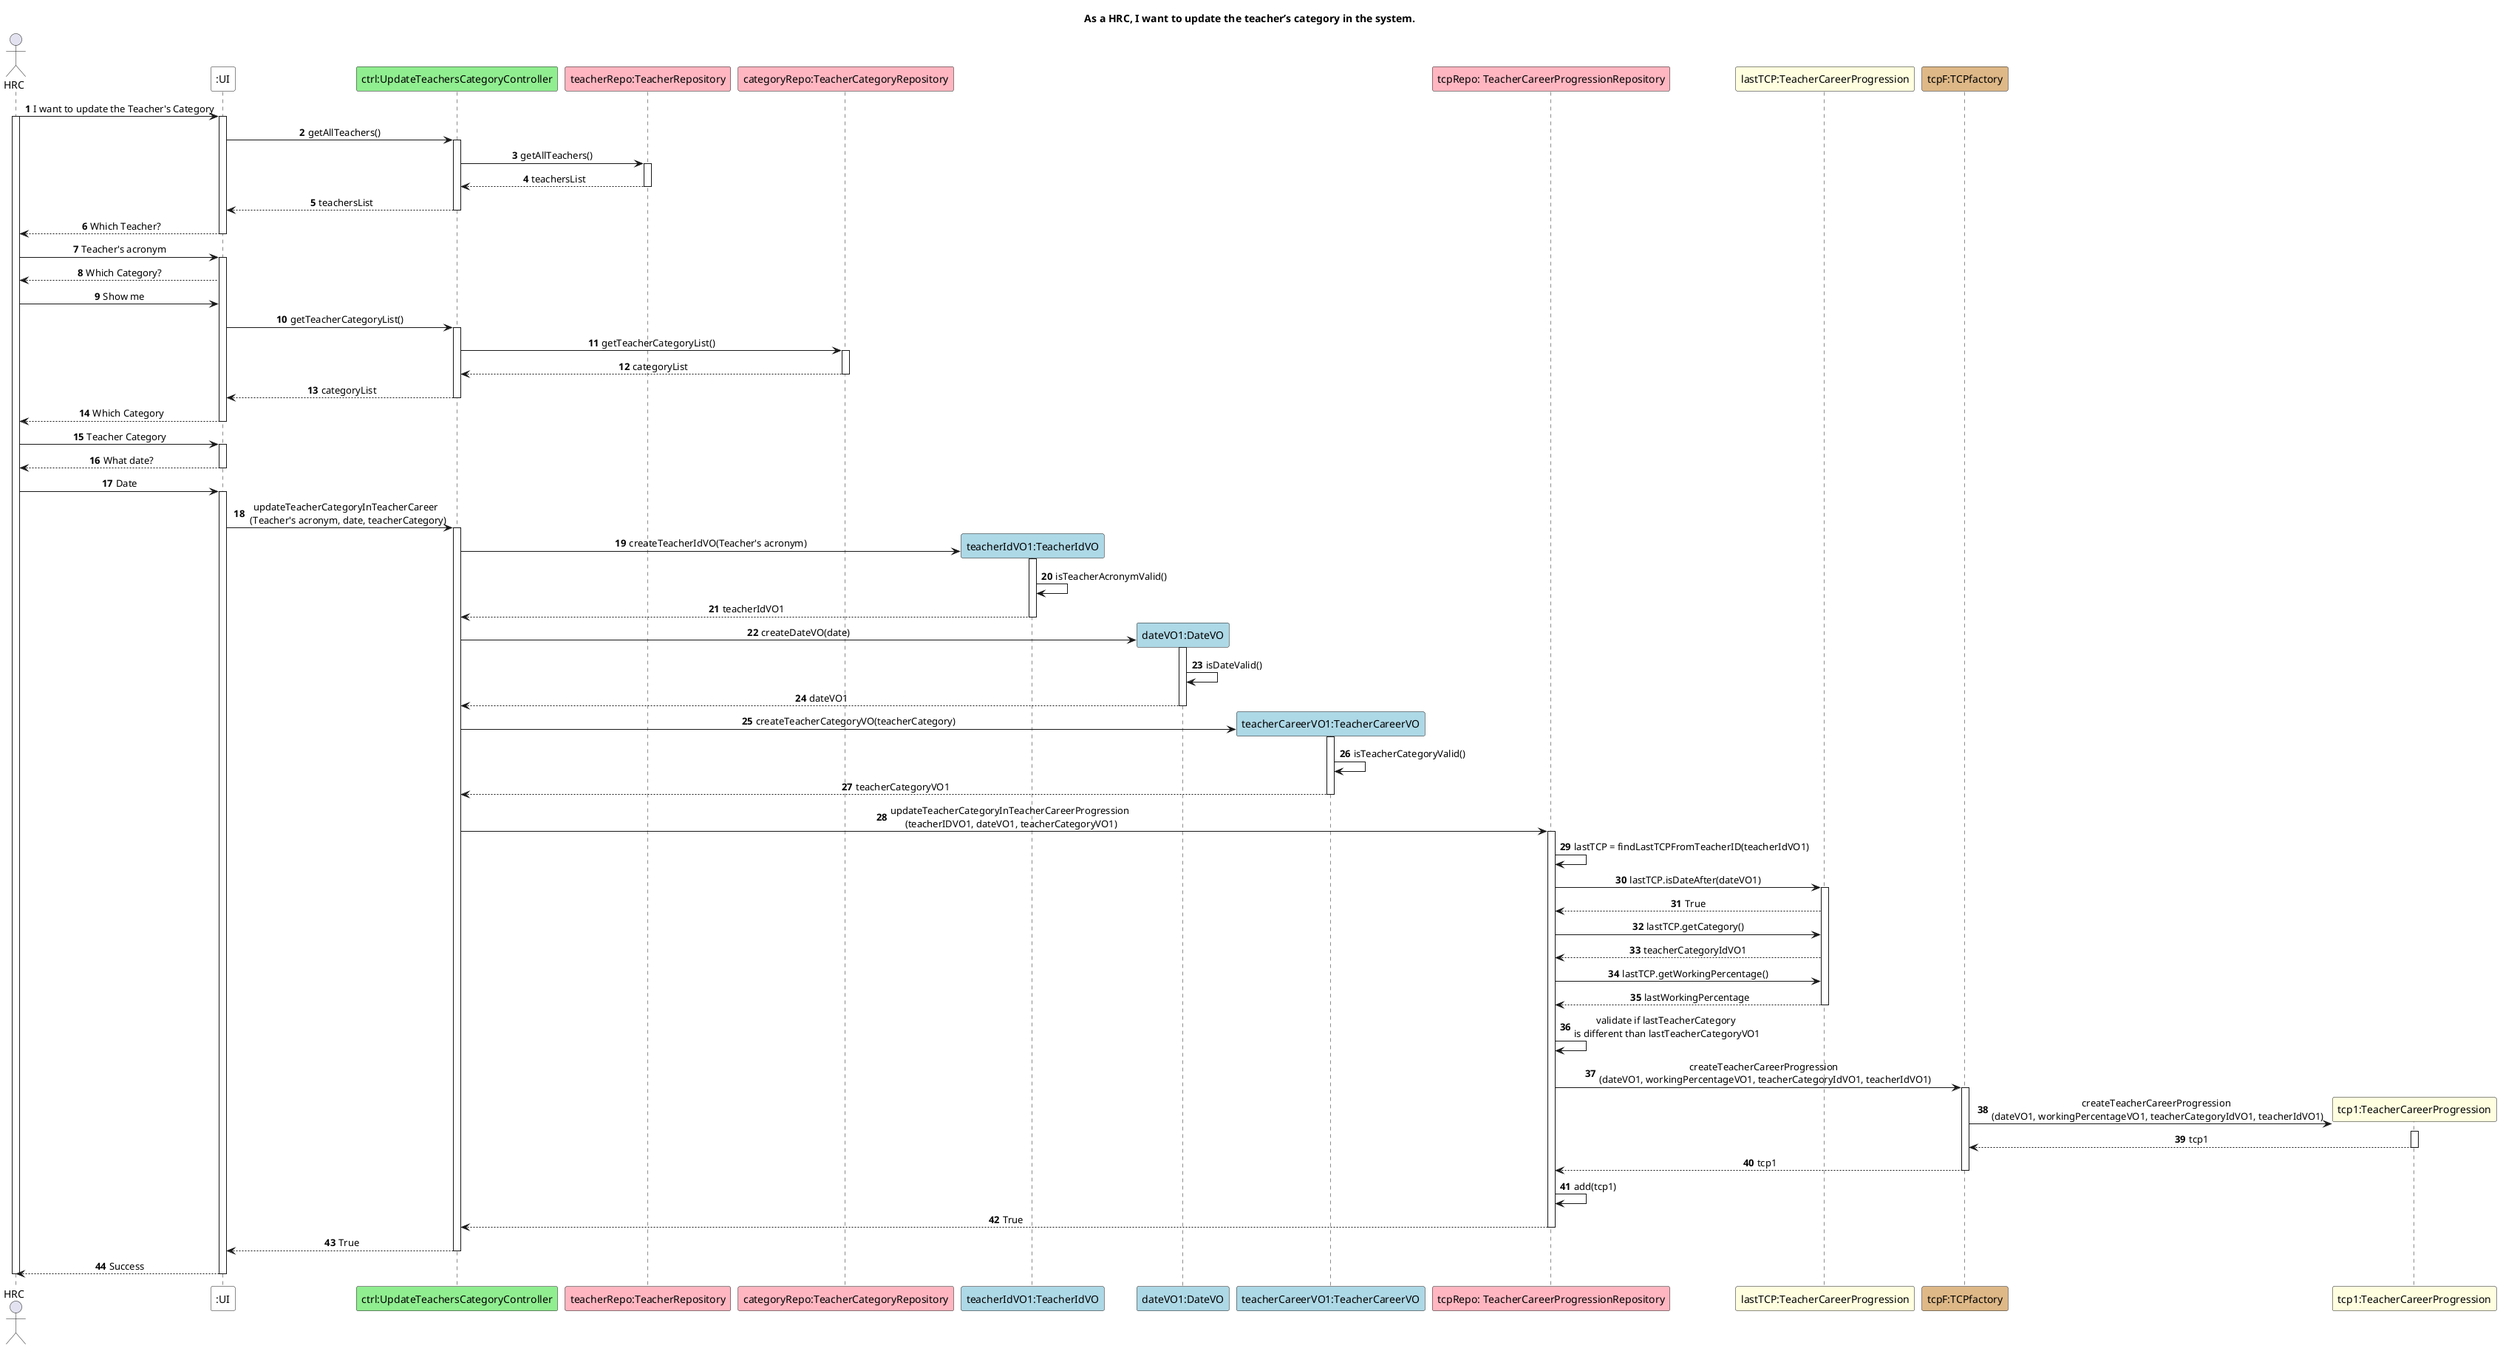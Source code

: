 @startuml
skinparam sequenceMessageAlign center
autonumber
title: As a HRC, I want to update the teacher’s category in the system.

actor HRC
participant ":UI" as UI #white
participant "ctrl:UpdateTeachersCategoryController" as Controller #lightgreen
participant "teacherRepo:TeacherRepository" as TRepo #lightpink
participant "categoryRepo:TeacherCategoryRepository" as TCRepo #lightpink
participant "teacherIdVO1:TeacherIdVO" as teacherIdVO1 #lightblue
participant "dateVO1:DateVO" as dateVO1 #lightblue
participant "teacherCareerVO1:TeacherCareerVO" as tcVO1 #lightblue
participant "tcpRepo: TeacherCareerProgressionRepository" as TCPRepo #lightpink
participant "lastTCP:TeacherCareerProgression" as TCP #lightyellow
participant "tcpF:TCPfactory" as TCPf #burlywood
participant "tcp1:TeacherCareerProgression" as TCP1 #lightyellow

HRC -> UI : I want to update the Teacher's Category
activate HRC
activate UI
UI -> Controller : getAllTeachers()
activate Controller
Controller -> TRepo : getAllTeachers()
activate TRepo
TRepo --> Controller : teachersList
deactivate TRepo
Controller --> UI : teachersList
deactivate Controller
UI --> HRC : Which Teacher?
deactivate UI
HRC -> UI : Teacher's acronym
activate UI
UI --> HRC : Which Category?
HRC -> UI : Show me
UI -> Controller : getTeacherCategoryList()
activate Controller
Controller -> TCRepo : getTeacherCategoryList()
activate TCRepo
TCRepo --> Controller : categoryList
deactivate TCRepo
Controller --> UI : categoryList
deactivate Controller
UI --> HRC : Which Category
deactivate UI
HRC -> UI : Teacher Category
activate UI
UI --> HRC : What date?
deactivate UI
HRC -> UI : Date
activate UI
UI -> Controller : updateTeacherCategoryInTeacherCareer \n (Teacher's acronym, date, teacherCategory)
activate Controller

Controller -> teacherIdVO1** : createTeacherIdVO(Teacher's acronym)
activate teacherIdVO1
teacherIdVO1 -> teacherIdVO1 : isTeacherAcronymValid()
teacherIdVO1 --> Controller : teacherIdVO1
deactivate teacherIdVO1

Controller -> dateVO1** : createDateVO(date)
activate dateVO1
dateVO1 -> dateVO1 : isDateValid()
dateVO1 --> Controller : dateVO1
deactivate dateVO1

Controller -> tcVO1** : createTeacherCategoryVO(teacherCategory)
activate tcVO1
tcVO1 -> tcVO1 : isTeacherCategoryValid()
tcVO1 --> Controller : teacherCategoryVO1
deactivate tcVO1

Controller -> TCPRepo : updateTeacherCategoryInTeacherCareerProgression \n(teacherIDVO1, dateVO1, teacherCategoryVO1)
activate TCPRepo

TCPRepo -> TCPRepo : lastTCP = findLastTCPFromTeacherID(teacherIdVO1)
TCPRepo -> TCP : lastTCP.isDateAfter(dateVO1)
activate TCP
TCP --> TCPRepo: True
TCPRepo -> TCP : lastTCP.getCategory()
TCP --> TCPRepo : teacherCategoryIdVO1
TCPRepo -> TCP : lastTCP.getWorkingPercentage()
TCP --> TCPRepo : lastWorkingPercentage
deactivate TCP
TCPRepo -> TCPRepo : validate if lastTeacherCategory \nis different than lastTeacherCategoryVO1

TCPRepo -> TCPf : createTeacherCareerProgression \n(dateVO1, workingPercentageVO1, teacherCategoryIdVO1, teacherIdVO1)
activate TCPf
TCPf -> TCP1** : createTeacherCareerProgression \n(dateVO1, workingPercentageVO1, teacherCategoryIdVO1, teacherIdVO1)
activate TCP1
TCP1 --> TCPf : tcp1
deactivate TCP1
TCPf --> TCPRepo : tcp1
deactivate TCPf
TCPRepo -> TCPRepo: add(tcp1)
TCPRepo --> Controller : True
deactivate TCPRepo

Controller --> UI : True
deactivate Controller
UI --> HRC : Success
deactivate UI
deactivate HRC

@enduml